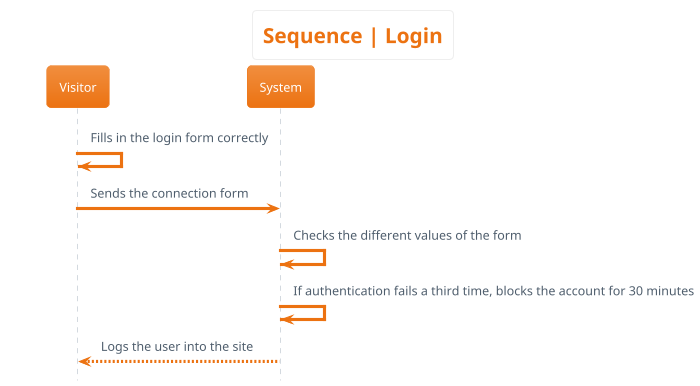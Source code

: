 @startuml sequence__login
hide footbox
skinparam actorStyle awesome
!theme aws-orange
skinparam backgroundcolor White

'Titre'
title Sequence | Login

'Déroulement'
Visitor -> Visitor: Fills in the login form correctly
Visitor -> System: Sends the connection form
System -> System: Checks the different values of the form
System -> System: If authentication fails a third time, blocks the account for 30 minutes
System --> Visitor: Logs the user into the site
@enduml